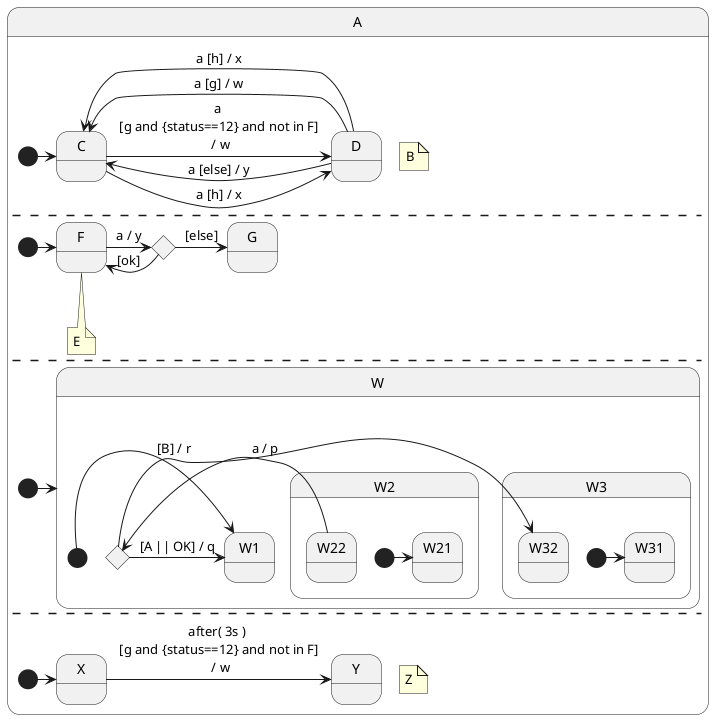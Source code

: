 @startuml
    state A {
        note "B" as B
        [*] -> C
        state C
        state D
        C -> D: a \n [g and {status==12} and not in F] \n / w
        C -> D: a [h] / x
        D -> C : a [g] / w
        D -> C : a [h] / x
        D -> C : a [else] / y
        --
        note "E" as E
        [*] -> F
        state F
        state G
        state H <<choice>>
        F -> H: a / y
        H -> F: [ok] 
        H -> G: [else]
        F --> E : XYZ
        --
        [*] -> W
        state W {
            [*] -> W1
            state W1
            state WC <<choice>>
            state W2 {
                [*] -> W21
                state W21
                state W22
                W22 -> WC : a / p
            }
            state W3 {
                [*] -> W31
                state W31
                state W32
            }
            WC -> W1 : [A || OK] / q
            WC -> W32 : [B] / r
        }
        --
        note "Z" as Z
        [*] -> X
        state X
        state Y
        X -> Y: after( 3s ) \n [g and {status==12} and not in F] \n / w
    }
    state A
@enduml

